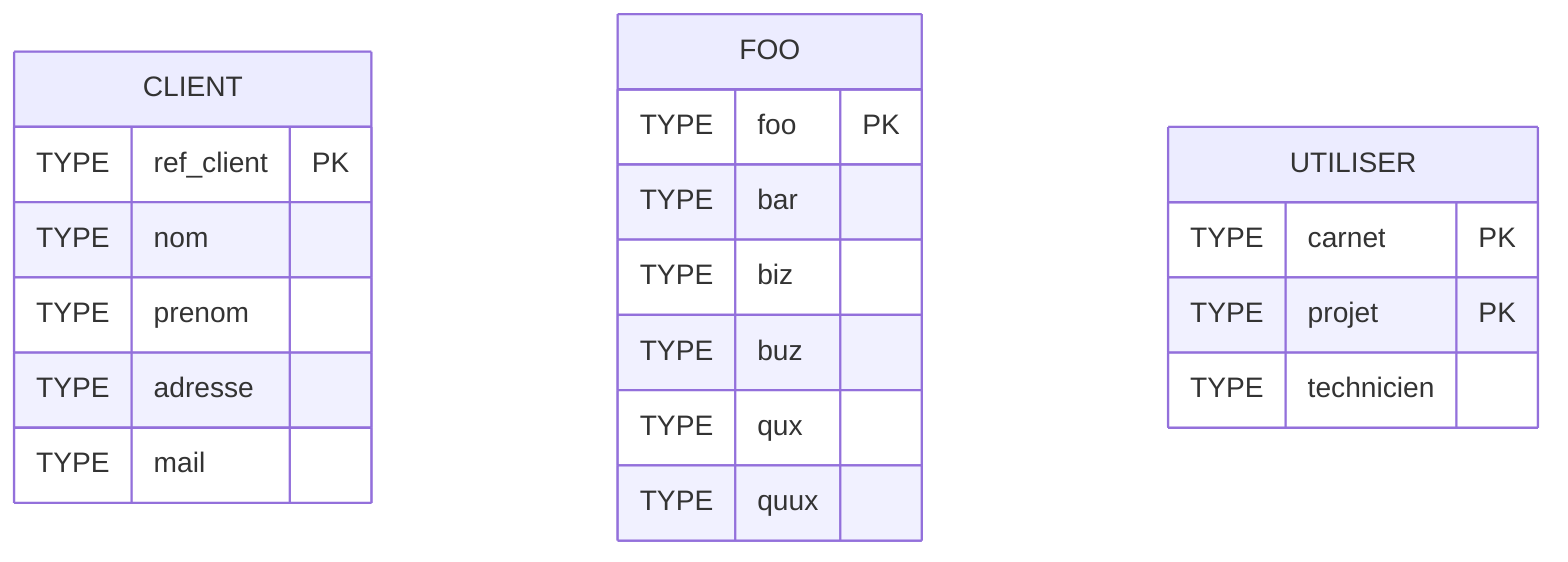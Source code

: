 erDiagram
  %% Generated by Mocodo 4.0.1
  CLIENT {
    TYPE ref_client PK
    TYPE nom
    TYPE prenom
    TYPE adresse
    TYPE mail
  }
  FOO {
    TYPE foo PK
    TYPE bar
    TYPE biz
    TYPE buz
    TYPE qux
    TYPE quux
  }
  UTILISER {
    TYPE carnet PK
    TYPE projet PK
    TYPE technicien
  }